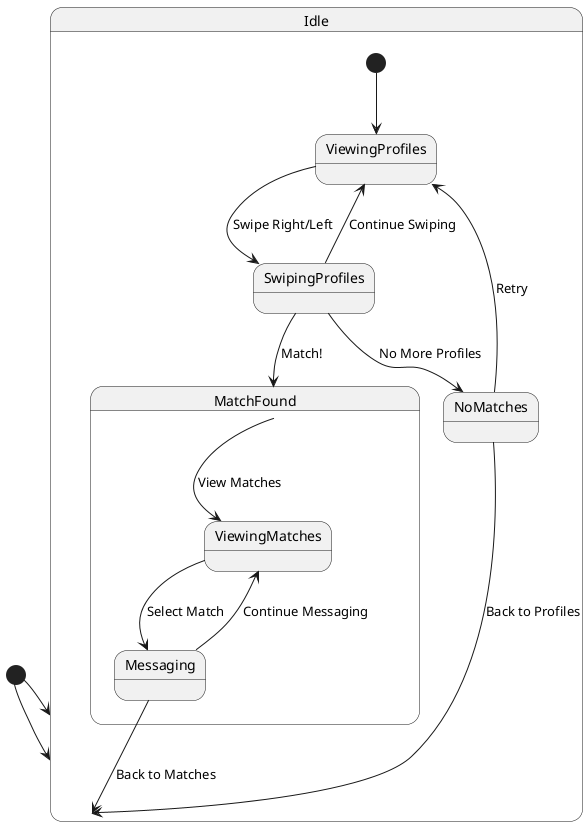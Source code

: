 @startuml Idle_SD
[*] --> Idle

state Idle {
    [*] --> ViewingProfiles
    ViewingProfiles --> SwipingProfiles: Swipe Right/Left
    SwipingProfiles --> ViewingProfiles: Continue Swiping
    SwipingProfiles --> NoMatches: No More Profiles
    SwipingProfiles --> MatchFound: Match!
}

state NoMatches {
    NoMatches --> ViewingProfiles: Retry
    NoMatches --> Idle: Back to Profiles
}

state MatchFound {
    MatchFound --> ViewingMatches: View Matches
    ViewingMatches --> Messaging: Select Match
    Messaging --> ViewingMatches: Continue Messaging
    Messaging --> Idle: Back to Matches
}

[*] --> Idle
@enduml
